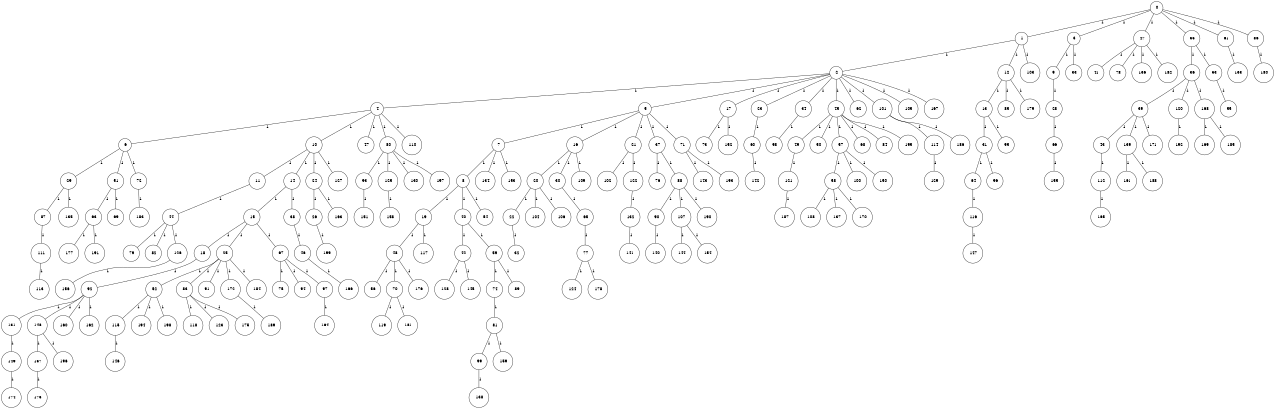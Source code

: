 graph G {
size="8.5,11;"
ratio = "expand;"
fixedsize="true;"
overlap="scale;"
node[shape=circle,width=.12,hight=.12,fontsize=12]
edge[fontsize=12]

0[label=" 0" color=black, pos="1.3064026,1.1134714!"];
1[label=" 1" color=black, pos="1.3400579,1.6291316!"];
2[label=" 2" color=black, pos="0.20238303,2.4858599!"];
3[label=" 3" color=black, pos="0.46500808,1.9340907!"];
4[label=" 4" color=black, pos="0.19255651,1.0604668!"];
5[label=" 5" color=black, pos="2.0620097,0.46729992!"];
6[label=" 6" color=black, pos="2.892203,0.84746618!"];
7[label=" 7" color=black, pos="2.0791234,0.66433467!"];
8[label=" 8" color=black, pos="1.9984117,0.46824845!"];
9[label=" 9" color=black, pos="0.77329633,2.6358457!"];
10[label=" 10" color=black, pos="2.0948584,1.5350063!"];
11[label=" 11" color=black, pos="1.8381466,0.48641779!"];
12[label=" 12" color=black, pos="0.51167302,2.2597825!"];
13[label=" 13" color=black, pos="0.70722273,2.1884652!"];
14[label=" 14" color=black, pos="1.0991501,0.82516151!"];
15[label=" 15" color=black, pos="1.4038523,1.5637995!"];
16[label=" 16" color=black, pos="2.2673023,2.7407335!"];
17[label=" 17" color=black, pos="0.12942801,0.016277988!"];
18[label=" 18" color=black, pos="1.4982847,0.78415283!"];
19[label=" 19" color=black, pos="0.020381298,2.3671344!"];
20[label=" 20" color=black, pos="1.8174552,2.1057371!"];
21[label=" 21" color=black, pos="0.35399933,1.1241036!"];
22[label=" 22" color=black, pos="1.3301338,2.6314229!"];
23[label=" 23" color=black, pos="2.4387613,0.13625002!"];
24[label=" 24" color=black, pos="0.22727044,0.74666224!"];
25[label=" 25" color=black, pos="2.2535627,1.5809848!"];
26[label=" 26" color=black, pos="2.3142245,0.088278712!"];
27[label=" 27" color=black, pos="2.6357083,2.8666601!"];
28[label=" 28" color=black, pos="2.08233,2.9778414!"];
29[label=" 29" color=black, pos="1.2665995,0.88947878!"];
30[label=" 30" color=black, pos="2.0512101,0.33071935!"];
31[label=" 31" color=black, pos="2.7161242,2.1960351!"];
32[label=" 32" color=black, pos="1.3439529,0.30009304!"];
33[label=" 33" color=black, pos="0.70563751,2.3493629!"];
34[label=" 34" color=black, pos="2.2462155,0.35446787!"];
35[label=" 35" color=black, pos="2.8930548,0.33508728!"];
36[label=" 36" color=black, pos="2.1935252,1.4117142!"];
37[label=" 37" color=black, pos="1.4148737,0.056858063!"];
38[label=" 38" color=black, pos="2.8220947,2.9560553!"];
39[label=" 39" color=black, pos="0.85454678,1.4816134!"];
40[label=" 40" color=black, pos="2.0947876,1.7960152!"];
41[label=" 41" color=black, pos="1.6627843,1.8202871!"];
42[label=" 42" color=black, pos="0.5830198,0.79092366!"];
43[label=" 43" color=black, pos="1.395883,0.45145939!"];
44[label=" 44" color=black, pos="2.4389396,1.049533!"];
45[label=" 45" color=black, pos="1.1643665,2.3198971!"];
46[label=" 46" color=black, pos="1.4939685,0.52467998!"];
47[label=" 47" color=black, pos="0.42804268,0.54701496!"];
48[label=" 48" color=black, pos="0.78799983,1.3232554!"];
49[label=" 49" color=black, pos="1.4884083,0.359784!"];
50[label=" 50" color=black, pos="0.31829755,2.5475027!"];
51[label=" 51" color=black, pos="2.2767186,2.3035888!"];
52[label=" 52" color=black, pos="2.8621357,1.5694715!"];
53[label=" 53" color=black, pos="0.45951298,0.012963339!"];
54[label=" 54" color=black, pos="1.165321,0.30199679!"];
55[label=" 55" color=black, pos="0.5439367,1.1161939!"];
56[label=" 56" color=black, pos="2.1920419,1.7827207!"];
57[label=" 57" color=black, pos="0.58299185,2.7518784!"];
58[label=" 58" color=black, pos="0.29321233,2.61547!"];
59[label=" 59" color=black, pos="2.2983432,0.28558915!"];
60[label=" 60" color=black, pos="0.2721807,2.1869811!"];
61[label=" 61" color=black, pos="0.7444293,1.6851752!"];
62[label=" 62" color=black, pos="0.73758771,0.50311397!"];
63[label=" 63" color=black, pos="2.8361837,1.6134609!"];
64[label=" 64" color=black, pos="2.0587572,2.7086759!"];
65[label=" 65" color=black, pos="2.5386863,0.54303848!"];
66[label=" 66" color=black, pos="0.75993542,0.40182953!"];
67[label=" 67" color=black, pos="0.077567272,0.21875751!"];
68[label=" 68" color=black, pos="1.5424794,2.0814416!"];
69[label=" 69" color=black, pos="2.605683,0.19665895!"];
70[label=" 70" color=black, pos="1.7537888,2.6247951!"];
71[label=" 71" color=black, pos="0.31908082,0.61819819!"];
72[label=" 72" color=black, pos="1.6344376,2.0195871!"];
73[label=" 73" color=black, pos="1.7874284,0.0050224522!"];
74[label=" 74" color=black, pos="2.7211341,2.6056425!"];
75[label=" 75" color=black, pos="0.094270662,2.1484493!"];
76[label=" 76" color=black, pos="2.2301386,1.9236587!"];
77[label=" 77" color=black, pos="1.9965078,2.1790922!"];
78[label=" 78" color=black, pos="0.82009052,2.3402691!"];
79[label=" 79" color=black, pos="0.042143229,0.5170094!"];
80[label=" 80" color=black, pos="0.28534143,1.8497047!"];
81[label=" 81" color=black, pos="1.0992222,1.6201337!"];
82[label=" 82" color=black, pos="0.26157911,1.6190576!"];
83[label=" 83" color=black, pos="2.0501762,2.9925998!"];
84[label=" 84" color=black, pos="0.99739792,0.11613625!"];
85[label=" 85" color=black, pos="1.0365761,2.7442023!"];
86[label=" 86" color=black, pos="1.0991157,1.9958379!"];
87[label=" 87" color=black, pos="1.0429388,2.8178397!"];
88[label=" 88" color=black, pos="0.049443876,2.4010501!"];
89[label=" 89" color=black, pos="1.5222715,0.96902232!"];
90[label=" 90" color=black, pos="0.24695996,0.13970039!"];
91[label=" 91" color=black, pos="1.3555869,0.57745089!"];
92[label=" 92" color=black, pos="1.0485586,2.3468905!"];
93[label=" 93" color=black, pos="0.98881557,0.94180126!"];
94[label=" 94" color=black, pos="0.17556431,0.22919012!"];
95[label=" 95" color=black, pos="2.4504865,0.54678328!"];
96[label=" 96" color=black, pos="1.7145742,2.6485964!"];
97[label=" 97" color=black, pos="1.9690171,1.0206964!"];
98[label=" 98" color=black, pos="2.2056987,2.5131132!"];
99[label=" 99" color=black, pos="2.2926969,1.9142704!"];
100[label=" 100" color=black, pos="2.7841513,1.4263902!"];
101[label=" 101" color=black, pos="0.35225377,0.86089805!"];
102[label=" 102" color=black, pos="1.3058307,1.7463212!"];
103[label=" 103" color=black, pos="1.137118,2.2562476!"];
104[label=" 104" color=black, pos="2.2409378,0.08853796!"];
105[label=" 105" color=black, pos="2.5224628,0.42593196!"];
106[label=" 106" color=black, pos="1.2696311,0.28944702!"];
107[label=" 107" color=black, pos="1.0296093,2.9035836!"];
108[label=" 108" color=black, pos="2.4648783,2.5867274!"];
109[label=" 109" color=black, pos="0.69816527,2.3449501!"];
110[label=" 110" color=black, pos="1.5377136,2.7603131!"];
111[label=" 111" color=black, pos="1.3843757,0.52652383!"];
112[label=" 112" color=black, pos="2.9214047,2.8352684!"];
113[label=" 113" color=black, pos="1.7242961,1.1720289!"];
114[label=" 114" color=black, pos="0.20024554,1.5562552!"];
115[label=" 115" color=black, pos="1.6651933,2.0436154!"];
116[label=" 116" color=black, pos="2.7898125,1.9472037!"];
117[label=" 117" color=black, pos="2.0779682,0.49197373!"];
118[label=" 118" color=black, pos="1.3834251,1.2905134!"];
119[label=" 119" color=black, pos="0.26884754,0.39311435!"];
120[label=" 120" color=black, pos="1.432099,1.6341197!"];
121[label=" 121" color=black, pos="2.4895831,2.1503223!"];
122[label=" 122" color=black, pos="2.2676245,2.9196835!"];
123[label=" 123" color=black, pos="2.1664162,1.0628894!"];
124[label=" 124" color=black, pos="2.5936416,1.4442065!"];
125[label=" 125" color=black, pos="0.30224693,0.28729157!"];
126[label=" 126" color=black, pos="2.1884671,2.4534729!"];
127[label=" 127" color=black, pos="1.3948422,2.6475668!"];
128[label=" 128" color=black, pos="0.074969985,0.98333627!"];
129[label=" 129" color=black, pos="1.0878351,2.2543817!"];
130[label=" 130" color=black, pos="0.84023602,2.2882775!"];
131[label=" 131" color=black, pos="2.1373641,0.96288091!"];
132[label=" 132" color=black, pos="2.36126,1.4026155!"];
133[label=" 133" color=black, pos="1.3432676,0.34917896!"];
134[label=" 134" color=black, pos="1.267712,0.98904923!"];
135[label=" 135" color=black, pos="1.6492391,1.4894953!"];
136[label=" 136" color=black, pos="1.9183026,0.28876215!"];
137[label=" 137" color=black, pos="1.6064902,0.36159735!"];
138[label=" 138" color=black, pos="2.7172091,1.4533784!"];
139[label=" 139" color=black, pos="0.0010416899,1.5855788!"];
140[label=" 140" color=black, pos="2.8233467,1.0258086!"];
141[label=" 141" color=black, pos="2.6781014,1.6983489!"];
142[label=" 142" color=black, pos="2.1776394,2.6083676!"];
143[label=" 143" color=black, pos="0.32401421,1.5510875!"];
144[label=" 144" color=black, pos="1.5706945,1.2484545!"];
145[label=" 145" color=black, pos="1.3829936,2.6239109!"];
146[label=" 146" color=black, pos="1.2599267,0.95477579!"];
147[label=" 147" color=black, pos="2.4935486,2.6232701!"];
148[label=" 148" color=black, pos="2.5285489,2.4835096!"];
149[label=" 149" color=black, pos="2.0240662,1.1524637!"];
150[label=" 150" color=black, pos="0.86925665,1.0285841!"];
151[label=" 151" color=black, pos="0.85869413,2.4355877!"];
152[label=" 152" color=black, pos="1.4195213,0.60657333!"];
153[label=" 153" color=black, pos="2.2940941,1.9027175!"];
154[label=" 154" color=black, pos="1.3077735,2.8149892!"];
155[label=" 155" color=black, pos="1.3978479,1.1182174!"];
156[label=" 156" color=black, pos="2.0873379,2.1330472!"];
157[label=" 157" color=black, pos="0.78358551,1.3131097!"];
158[label=" 158" color=black, pos="2.0463421,2.846113!"];
159[label=" 159" color=black, pos="0.9213654,2.3344248!"];
160[label=" 160" color=black, pos="0.9657429,2.1434016!"];
161[label=" 161" color=black, pos="1.1714824,1.8138578!"];
162[label=" 162" color=black, pos="0.90361235,2.280578!"];
163[label=" 163" color=black, pos="0.067106146,1.2278571!"];
164[label=" 164" color=black, pos="2.0005224,1.2658481!"];
165[label=" 165" color=black, pos="1.6464151,1.4369501!"];
166[label=" 166" color=black, pos="2.9206516,0.5977934!"];
167[label=" 167" color=black, pos="0.56476385,2.1829037!"];
168[label=" 168" color=black, pos="1.8732164,0.79034374!"];
169[label=" 169" color=black, pos="0.3724243,2.5239547!"];
170[label=" 170" color=black, pos="2.2330484,0.57749692!"];
171[label=" 171" color=black, pos="2.2033281,0.45459861!"];
172[label=" 172" color=black, pos="2.1662583,2.9879585!"];
173[label=" 173" color=black, pos="0.29940455,2.5054307!"];
174[label=" 174" color=black, pos="0.70797179,0.062073156!"];
175[label=" 175" color=black, pos="1.0354423,0.80324238!"];
176[label=" 176" color=black, pos="1.5712821,1.9533575!"];
177[label=" 177" color=black, pos="2.1977876,0.21974305!"];
178[label=" 178" color=black, pos="0.28184491,2.7309906!"];
179[label=" 179" color=black, pos="1.602594,0.68902359!"];
180[label=" 180" color=black, pos="2.906036,0.58152583!"];
181[label=" 181" color=black, pos="0.10189076,0.42549669!"];
182[label=" 182" color=black, pos="0.19018056,0.082598184!"];
183[label=" 183" color=black, pos="0.73254669,1.1342816!"];
184[label=" 184" color=black, pos="0.47942669,2.2475352!"];
185[label=" 185" color=black, pos="1.5649513,2.1080504!"];
186[label=" 186" color=black, pos="1.2645182,0.33196928!"];
187[label=" 187" color=black, pos="0.024630285,1.6359646!"];
188[label=" 188" color=black, pos="0.69797499,2.1361068!"];
189[label=" 189" color=black, pos="1.3044469,2.6097283!"];
190[label=" 190" color=black, pos="1.0491733,0.72025035!"];
191[label=" 191" color=black, pos="0.57816706,0.085548816!"];
192[label=" 192" color=black, pos="2.9421711,1.7348081!"];
193[label=" 193" color=black, pos="2.8003622,1.3539187!"];
194[label=" 194" color=black, pos="0.68189949,2.9319927!"];
195[label=" 195" color=black, pos="1.7068808,0.63719604!"];
196[label=" 196" color=black, pos="0.78544769,0.20472159!"];
197[label=" 197" color=black, pos="1.3349063,2.5845221!"];
198[label=" 198" color=black, pos="2.5067764,1.1657997!"];
199[label=" 199" color=black, pos="0.15930437,2.1425372!"];
0--1[label="1"]
0--3[label="1"]
0--27[label="1"]
0--35[label="1"]
0--61[label="1"]
0--86[label="1"]
1--2[label="1"]
1--12[label="1"]
1--103[label="1"]
2--4[label="1"]
2--5[label="1"]
2--17[label="1"]
2--23[label="1"]
2--34[label="1"]
2--45[label="1"]
2--62[label="1"]
2--101[label="1"]
2--105[label="1"]
2--167[label="1"]
3--9[label="1"]
3--33[label="1"]
4--6[label="1"]
4--10[label="1"]
4--47[label="1"]
4--80[label="1"]
4--110[label="1"]
5--7[label="1"]
5--16[label="1"]
5--21[label="1"]
5--37[label="1"]
5--71[label="1"]
6--29[label="1"]
6--51[label="1"]
6--72[label="1"]
7--8[label="1"]
7--134[label="1"]
7--153[label="1"]
8--19[label="1"]
8--40[label="1"]
8--54[label="1"]
9--28[label="1"]
10--11[label="1"]
10--14[label="1"]
10--24[label="1"]
10--127[label="1"]
11--44[label="1"]
12--13[label="1"]
12--85[label="1"]
12--179[label="1"]
13--31[label="1"]
13--95[label="1"]
14--15[label="1"]
14--38[label="1"]
15--18[label="1"]
15--25[label="1"]
15--67[label="1"]
16--20[label="1"]
16--30[label="1"]
16--109[label="1"]
17--73[label="1"]
17--152[label="1"]
18--92[label="1"]
19--48[label="1"]
19--117[label="1"]
20--22[label="1"]
20--104[label="1"]
20--106[label="1"]
21--102[label="1"]
21--122[label="1"]
22--32[label="1"]
23--60[label="1"]
24--26[label="1"]
24--163[label="1"]
25--52[label="1"]
25--83[label="1"]
25--91[label="1"]
25--172[label="1"]
25--184[label="1"]
26--199[label="1"]
27--41[label="1"]
27--78[label="1"]
27--136[label="1"]
27--182[label="1"]
28--66[label="1"]
29--87[label="1"]
29--135[label="1"]
30--65[label="1"]
31--64[label="1"]
31--96[label="1"]
34--98[label="1"]
35--36[label="1"]
35--53[label="1"]
36--39[label="1"]
36--120[label="1"]
36--168[label="1"]
37--76[label="1"]
37--88[label="1"]
38--46[label="1"]
39--43[label="1"]
39--139[label="1"]
39--171[label="1"]
40--42[label="1"]
40--59[label="1"]
42--128[label="1"]
42--145[label="1"]
43--112[label="1"]
44--79[label="1"]
44--82[label="1"]
44--126[label="1"]
45--49[label="1"]
45--50[label="1"]
45--57[label="1"]
45--68[label="1"]
45--84[label="1"]
45--195[label="1"]
46--166[label="1"]
48--56[label="1"]
48--70[label="1"]
48--176[label="1"]
49--121[label="1"]
51--63[label="1"]
51--69[label="1"]
52--115[label="1"]
52--194[label="1"]
52--198[label="1"]
53--55[label="1"]
57--58[label="1"]
57--100[label="1"]
57--150[label="1"]
58--108[label="1"]
58--137[label="1"]
58--170[label="1"]
59--74[label="1"]
59--89[label="1"]
60--142[label="1"]
61--133[label="1"]
63--177[label="1"]
63--191[label="1"]
64--116[label="1"]
65--77[label="1"]
66--155[label="1"]
67--75[label="1"]
67--94[label="1"]
67--97[label="1"]
70--119[label="1"]
70--181[label="1"]
71--143[label="1"]
71--193[label="1"]
72--183[label="1"]
74--81[label="1"]
77--124[label="1"]
77--178[label="1"]
80--93[label="1"]
80--125[label="1"]
80--130[label="1"]
80--197[label="1"]
81--99[label="1"]
81--159[label="1"]
83--118[label="1"]
83--123[label="1"]
83--175[label="1"]
86--180[label="1"]
87--111[label="1"]
88--90[label="1"]
88--107[label="1"]
88--190[label="1"]
90--140[label="1"]
92--131[label="1"]
92--148[label="1"]
92--160[label="1"]
92--162[label="1"]
93--151[label="1"]
97--164[label="1"]
99--138[label="1"]
101--114[label="1"]
101--186[label="1"]
107--144[label="1"]
107--154[label="1"]
111--113[label="1"]
112--165[label="1"]
114--129[label="1"]
115--146[label="1"]
116--147[label="1"]
120--192[label="1"]
121--187[label="1"]
122--132[label="1"]
125--158[label="1"]
126--156[label="1"]
131--149[label="1"]
132--141[label="1"]
139--161[label="1"]
139--188[label="1"]
148--157[label="1"]
148--196[label="1"]
149--174[label="1"]
157--173[label="1"]
168--169[label="1"]
168--185[label="1"]
172--189[label="1"]

}
